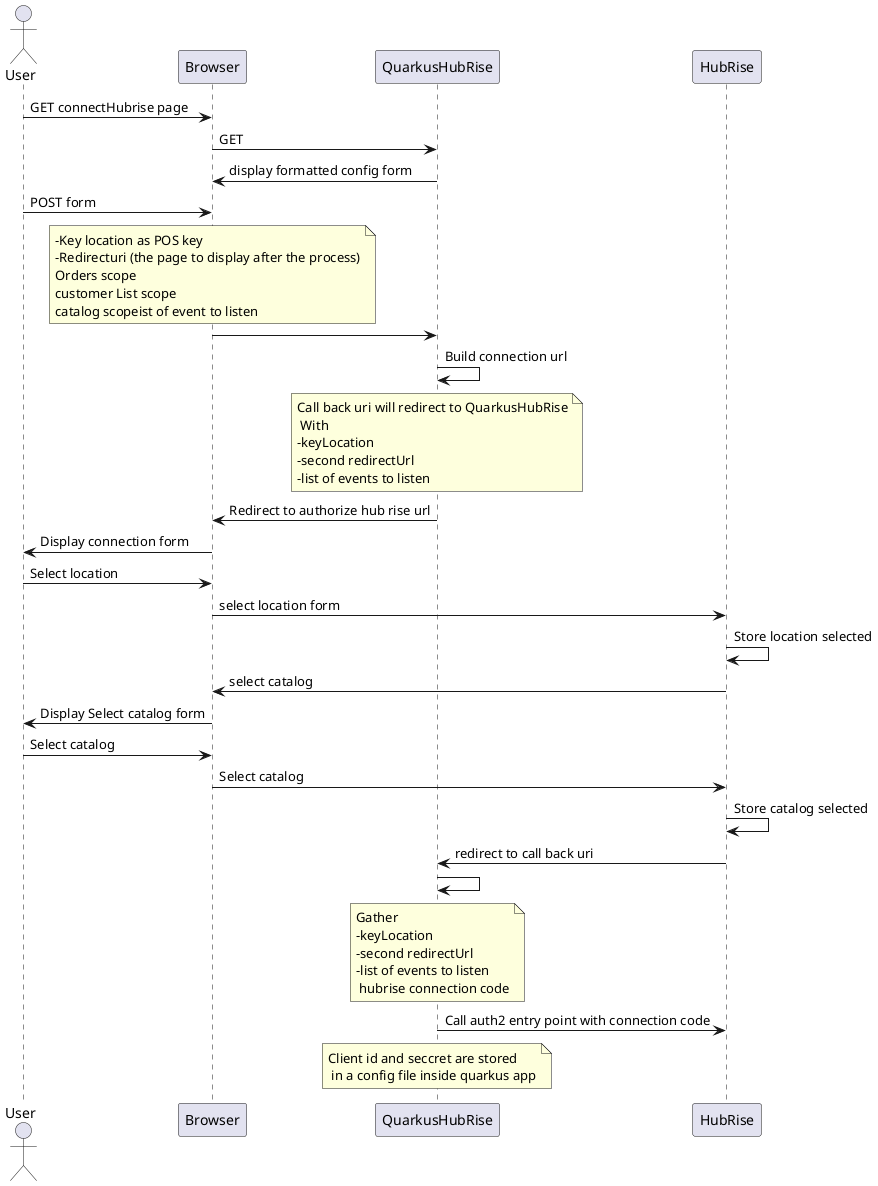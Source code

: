 @startuml
actor User as User
participant Browser as Browser
participant QuarkusHubRise as Quarkus
participant HubRise as HR

User -> Browser: GET connectHubrise page
Browser -> Quarkus: GET
Quarkus -> Browser: display formatted config form

User -> Browser: POST form
note over Browser: -Key location as POS key\n-Redirecturi (the page to display after the process)\nOrders scope\ncustomer List scope\ncatalog scope\List of event to listen

Browser -> Quarkus
Quarkus -> Quarkus: Build connection url
note over Quarkus: Call back uri will redirect to QuarkusHubRise\n With\n-keyLocation\n-second redirectUrl\n-list of events to listen 
Quarkus -> Browser: Redirect to authorize hub rise url
Browser -> User: Display connection form

User -> Browser: Select location
Browser -> HR: select location form
HR -> HR: Store location selected
HR -> Browser: select catalog
Browser -> User: Display Select catalog form
User -> Browser: Select catalog
Browser -> HR: Select catalog
HR -> HR: Store catalog selected
HR -> Quarkus: redirect to call back uri
Quarkus -> Quarkus
note over Quarkus: Gather\n-keyLocation\n-second redirectUrl\n-list of events to listen\n hubrise connection code
Quarkus -> HR: Call auth2 entry point with connection code
note over Quarkus: Client id and seccret are stored\n in a config file inside quarkus app
@enduml